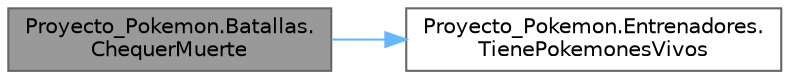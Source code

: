 digraph "Proyecto_Pokemon.Batallas.ChequerMuerte"
{
 // INTERACTIVE_SVG=YES
 // LATEX_PDF_SIZE
  bgcolor="transparent";
  edge [fontname=Helvetica,fontsize=10,labelfontname=Helvetica,labelfontsize=10];
  node [fontname=Helvetica,fontsize=10,shape=box,height=0.2,width=0.4];
  rankdir="LR";
  Node1 [id="Node000001",label="Proyecto_Pokemon.Batallas.\lChequerMuerte",height=0.2,width=0.4,color="gray40", fillcolor="grey60", style="filled", fontcolor="black",tooltip="Verifica si alguno de los entrenadores ya no tiene pokemones vivos."];
  Node1 -> Node2 [id="edge1_Node000001_Node000002",color="steelblue1",style="solid",tooltip=" "];
  Node2 [id="Node000002",label="Proyecto_Pokemon.Entrenadores.\lTienePokemonesVivos",height=0.2,width=0.4,color="grey40", fillcolor="white", style="filled",URL="$classProyecto__Pokemon_1_1Entrenadores.html#aed37e19dc22b417fd387e524229dae49",tooltip="Check booleano de pokemones vivos, útil para batalla. Lógica hecha en entrenadores por srp."];
}
